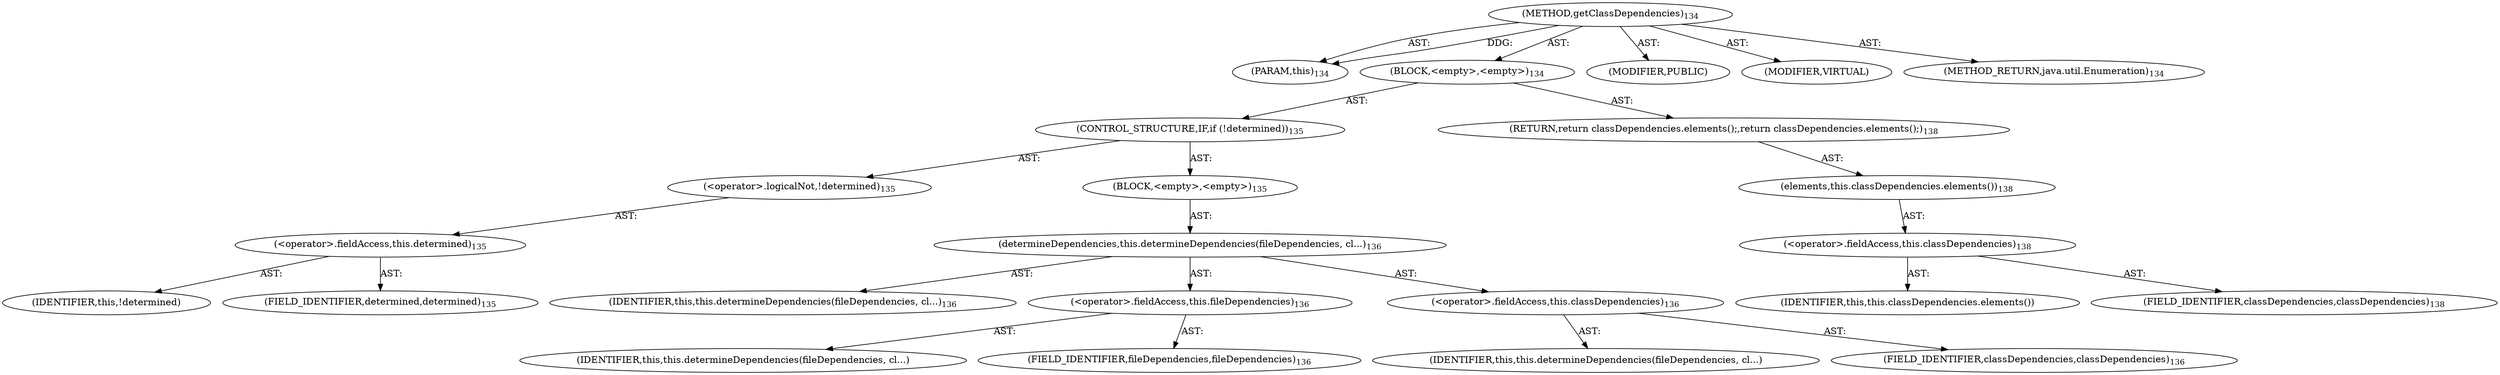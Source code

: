 digraph "getClassDependencies" {  
"111669149699" [label = <(METHOD,getClassDependencies)<SUB>134</SUB>> ]
"115964116994" [label = <(PARAM,this)<SUB>134</SUB>> ]
"25769803782" [label = <(BLOCK,&lt;empty&gt;,&lt;empty&gt;)<SUB>134</SUB>> ]
"47244640258" [label = <(CONTROL_STRUCTURE,IF,if (!determined))<SUB>135</SUB>> ]
"30064771108" [label = <(&lt;operator&gt;.logicalNot,!determined)<SUB>135</SUB>> ]
"30064771109" [label = <(&lt;operator&gt;.fieldAccess,this.determined)<SUB>135</SUB>> ]
"68719476763" [label = <(IDENTIFIER,this,!determined)> ]
"55834574861" [label = <(FIELD_IDENTIFIER,determined,determined)<SUB>135</SUB>> ]
"25769803783" [label = <(BLOCK,&lt;empty&gt;,&lt;empty&gt;)<SUB>135</SUB>> ]
"30064771110" [label = <(determineDependencies,this.determineDependencies(fileDependencies, cl...)<SUB>136</SUB>> ]
"68719476739" [label = <(IDENTIFIER,this,this.determineDependencies(fileDependencies, cl...)<SUB>136</SUB>> ]
"30064771111" [label = <(&lt;operator&gt;.fieldAccess,this.fileDependencies)<SUB>136</SUB>> ]
"68719476764" [label = <(IDENTIFIER,this,this.determineDependencies(fileDependencies, cl...)> ]
"55834574862" [label = <(FIELD_IDENTIFIER,fileDependencies,fileDependencies)<SUB>136</SUB>> ]
"30064771112" [label = <(&lt;operator&gt;.fieldAccess,this.classDependencies)<SUB>136</SUB>> ]
"68719476765" [label = <(IDENTIFIER,this,this.determineDependencies(fileDependencies, cl...)> ]
"55834574863" [label = <(FIELD_IDENTIFIER,classDependencies,classDependencies)<SUB>136</SUB>> ]
"146028888065" [label = <(RETURN,return classDependencies.elements();,return classDependencies.elements();)<SUB>138</SUB>> ]
"30064771113" [label = <(elements,this.classDependencies.elements())<SUB>138</SUB>> ]
"30064771114" [label = <(&lt;operator&gt;.fieldAccess,this.classDependencies)<SUB>138</SUB>> ]
"68719476766" [label = <(IDENTIFIER,this,this.classDependencies.elements())> ]
"55834574864" [label = <(FIELD_IDENTIFIER,classDependencies,classDependencies)<SUB>138</SUB>> ]
"133143986191" [label = <(MODIFIER,PUBLIC)> ]
"133143986192" [label = <(MODIFIER,VIRTUAL)> ]
"128849018883" [label = <(METHOD_RETURN,java.util.Enumeration)<SUB>134</SUB>> ]
  "111669149699" -> "115964116994"  [ label = "AST: "] 
  "111669149699" -> "25769803782"  [ label = "AST: "] 
  "111669149699" -> "133143986191"  [ label = "AST: "] 
  "111669149699" -> "133143986192"  [ label = "AST: "] 
  "111669149699" -> "128849018883"  [ label = "AST: "] 
  "25769803782" -> "47244640258"  [ label = "AST: "] 
  "25769803782" -> "146028888065"  [ label = "AST: "] 
  "47244640258" -> "30064771108"  [ label = "AST: "] 
  "47244640258" -> "25769803783"  [ label = "AST: "] 
  "30064771108" -> "30064771109"  [ label = "AST: "] 
  "30064771109" -> "68719476763"  [ label = "AST: "] 
  "30064771109" -> "55834574861"  [ label = "AST: "] 
  "25769803783" -> "30064771110"  [ label = "AST: "] 
  "30064771110" -> "68719476739"  [ label = "AST: "] 
  "30064771110" -> "30064771111"  [ label = "AST: "] 
  "30064771110" -> "30064771112"  [ label = "AST: "] 
  "30064771111" -> "68719476764"  [ label = "AST: "] 
  "30064771111" -> "55834574862"  [ label = "AST: "] 
  "30064771112" -> "68719476765"  [ label = "AST: "] 
  "30064771112" -> "55834574863"  [ label = "AST: "] 
  "146028888065" -> "30064771113"  [ label = "AST: "] 
  "30064771113" -> "30064771114"  [ label = "AST: "] 
  "30064771114" -> "68719476766"  [ label = "AST: "] 
  "30064771114" -> "55834574864"  [ label = "AST: "] 
  "111669149699" -> "115964116994"  [ label = "DDG: "] 
}
